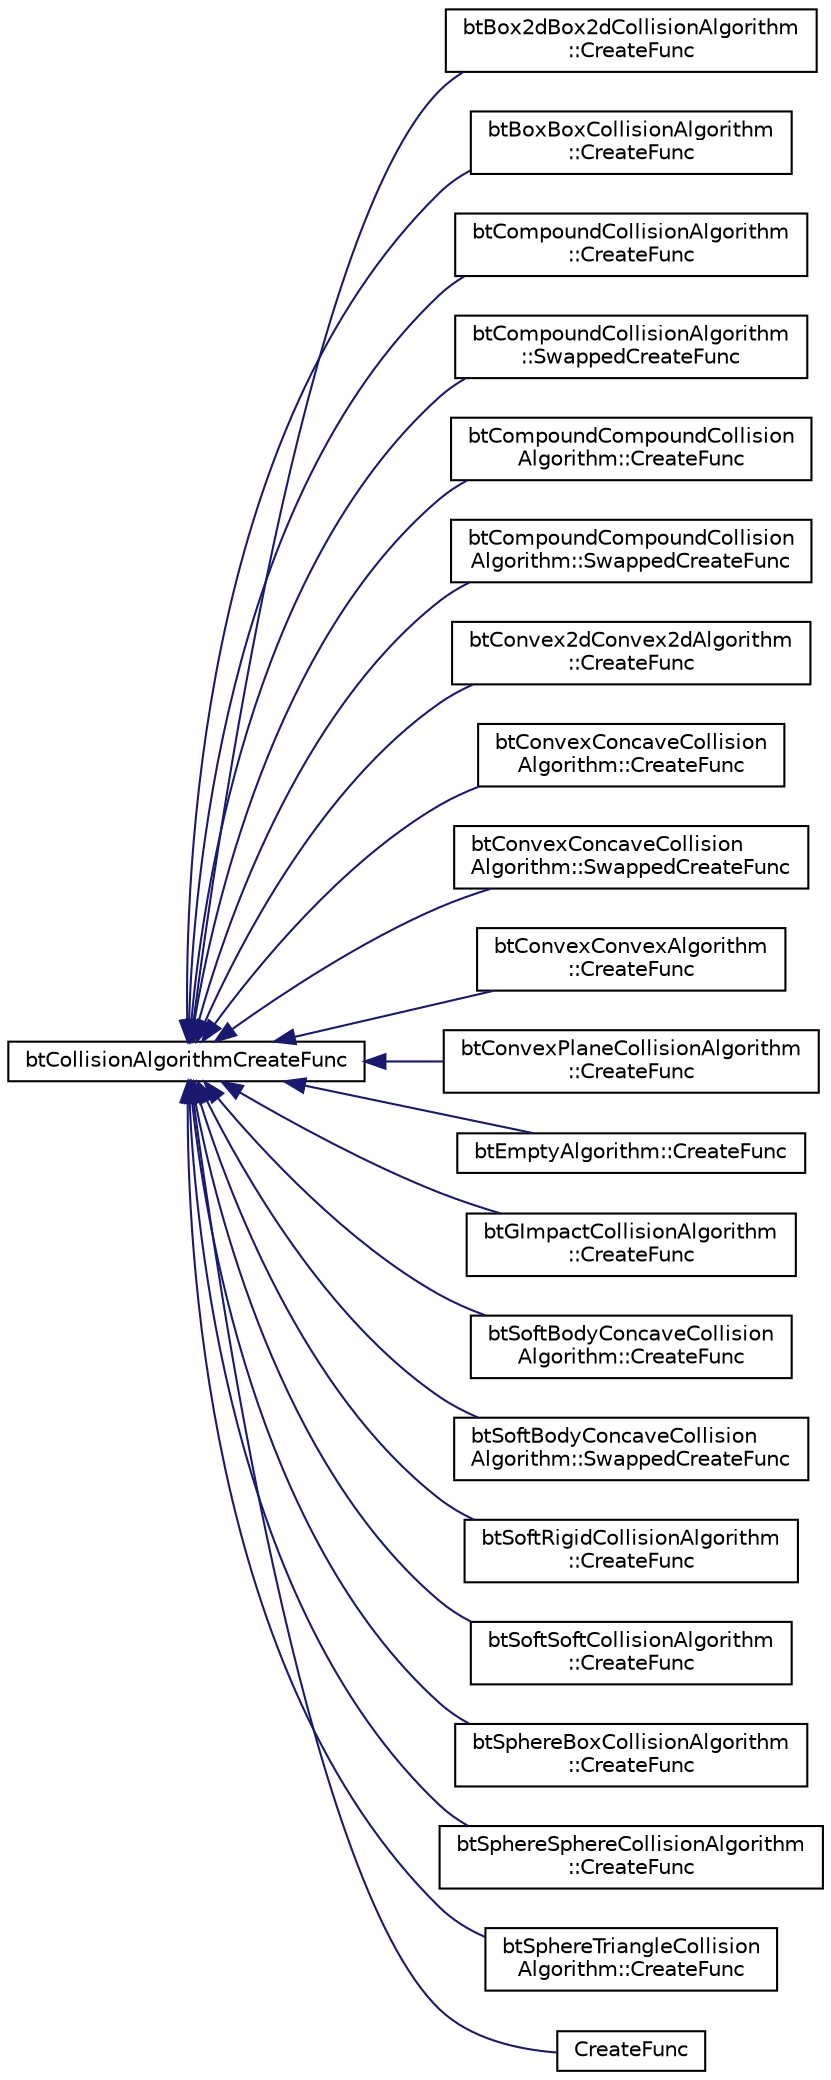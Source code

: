 digraph "Graphical Class Hierarchy"
{
  edge [fontname="Helvetica",fontsize="10",labelfontname="Helvetica",labelfontsize="10"];
  node [fontname="Helvetica",fontsize="10",shape=record];
  rankdir="LR";
  Node1 [label="btCollisionAlgorithmCreateFunc",height=0.2,width=0.4,color="black", fillcolor="white", style="filled",URL="$structbt_collision_algorithm_create_func.html",tooltip="Used by the btCollisionDispatcher to register and create instances for btCollisionAlgorithm. "];
  Node1 -> Node2 [dir="back",color="midnightblue",fontsize="10",style="solid",fontname="Helvetica"];
  Node2 [label="btBox2dBox2dCollisionAlgorithm\l::CreateFunc",height=0.2,width=0.4,color="black", fillcolor="white", style="filled",URL="$structbt_box2d_box2d_collision_algorithm_1_1_create_func.html"];
  Node1 -> Node3 [dir="back",color="midnightblue",fontsize="10",style="solid",fontname="Helvetica"];
  Node3 [label="btBoxBoxCollisionAlgorithm\l::CreateFunc",height=0.2,width=0.4,color="black", fillcolor="white", style="filled",URL="$structbt_box_box_collision_algorithm_1_1_create_func.html"];
  Node1 -> Node4 [dir="back",color="midnightblue",fontsize="10",style="solid",fontname="Helvetica"];
  Node4 [label="btCompoundCollisionAlgorithm\l::CreateFunc",height=0.2,width=0.4,color="black", fillcolor="white", style="filled",URL="$structbt_compound_collision_algorithm_1_1_create_func.html"];
  Node1 -> Node5 [dir="back",color="midnightblue",fontsize="10",style="solid",fontname="Helvetica"];
  Node5 [label="btCompoundCollisionAlgorithm\l::SwappedCreateFunc",height=0.2,width=0.4,color="black", fillcolor="white", style="filled",URL="$structbt_compound_collision_algorithm_1_1_swapped_create_func.html"];
  Node1 -> Node6 [dir="back",color="midnightblue",fontsize="10",style="solid",fontname="Helvetica"];
  Node6 [label="btCompoundCompoundCollision\lAlgorithm::CreateFunc",height=0.2,width=0.4,color="black", fillcolor="white", style="filled",URL="$structbt_compound_compound_collision_algorithm_1_1_create_func.html"];
  Node1 -> Node7 [dir="back",color="midnightblue",fontsize="10",style="solid",fontname="Helvetica"];
  Node7 [label="btCompoundCompoundCollision\lAlgorithm::SwappedCreateFunc",height=0.2,width=0.4,color="black", fillcolor="white", style="filled",URL="$structbt_compound_compound_collision_algorithm_1_1_swapped_create_func.html"];
  Node1 -> Node8 [dir="back",color="midnightblue",fontsize="10",style="solid",fontname="Helvetica"];
  Node8 [label="btConvex2dConvex2dAlgorithm\l::CreateFunc",height=0.2,width=0.4,color="black", fillcolor="white", style="filled",URL="$structbt_convex2d_convex2d_algorithm_1_1_create_func.html"];
  Node1 -> Node9 [dir="back",color="midnightblue",fontsize="10",style="solid",fontname="Helvetica"];
  Node9 [label="btConvexConcaveCollision\lAlgorithm::CreateFunc",height=0.2,width=0.4,color="black", fillcolor="white", style="filled",URL="$structbt_convex_concave_collision_algorithm_1_1_create_func.html"];
  Node1 -> Node10 [dir="back",color="midnightblue",fontsize="10",style="solid",fontname="Helvetica"];
  Node10 [label="btConvexConcaveCollision\lAlgorithm::SwappedCreateFunc",height=0.2,width=0.4,color="black", fillcolor="white", style="filled",URL="$structbt_convex_concave_collision_algorithm_1_1_swapped_create_func.html"];
  Node1 -> Node11 [dir="back",color="midnightblue",fontsize="10",style="solid",fontname="Helvetica"];
  Node11 [label="btConvexConvexAlgorithm\l::CreateFunc",height=0.2,width=0.4,color="black", fillcolor="white", style="filled",URL="$structbt_convex_convex_algorithm_1_1_create_func.html"];
  Node1 -> Node12 [dir="back",color="midnightblue",fontsize="10",style="solid",fontname="Helvetica"];
  Node12 [label="btConvexPlaneCollisionAlgorithm\l::CreateFunc",height=0.2,width=0.4,color="black", fillcolor="white", style="filled",URL="$structbt_convex_plane_collision_algorithm_1_1_create_func.html"];
  Node1 -> Node13 [dir="back",color="midnightblue",fontsize="10",style="solid",fontname="Helvetica"];
  Node13 [label="btEmptyAlgorithm::CreateFunc",height=0.2,width=0.4,color="black", fillcolor="white", style="filled",URL="$structbt_empty_algorithm_1_1_create_func.html"];
  Node1 -> Node14 [dir="back",color="midnightblue",fontsize="10",style="solid",fontname="Helvetica"];
  Node14 [label="btGImpactCollisionAlgorithm\l::CreateFunc",height=0.2,width=0.4,color="black", fillcolor="white", style="filled",URL="$structbt_g_impact_collision_algorithm_1_1_create_func.html"];
  Node1 -> Node15 [dir="back",color="midnightblue",fontsize="10",style="solid",fontname="Helvetica"];
  Node15 [label="btSoftBodyConcaveCollision\lAlgorithm::CreateFunc",height=0.2,width=0.4,color="black", fillcolor="white", style="filled",URL="$structbt_soft_body_concave_collision_algorithm_1_1_create_func.html"];
  Node1 -> Node16 [dir="back",color="midnightblue",fontsize="10",style="solid",fontname="Helvetica"];
  Node16 [label="btSoftBodyConcaveCollision\lAlgorithm::SwappedCreateFunc",height=0.2,width=0.4,color="black", fillcolor="white", style="filled",URL="$structbt_soft_body_concave_collision_algorithm_1_1_swapped_create_func.html"];
  Node1 -> Node17 [dir="back",color="midnightblue",fontsize="10",style="solid",fontname="Helvetica"];
  Node17 [label="btSoftRigidCollisionAlgorithm\l::CreateFunc",height=0.2,width=0.4,color="black", fillcolor="white", style="filled",URL="$structbt_soft_rigid_collision_algorithm_1_1_create_func.html"];
  Node1 -> Node18 [dir="back",color="midnightblue",fontsize="10",style="solid",fontname="Helvetica"];
  Node18 [label="btSoftSoftCollisionAlgorithm\l::CreateFunc",height=0.2,width=0.4,color="black", fillcolor="white", style="filled",URL="$structbt_soft_soft_collision_algorithm_1_1_create_func.html"];
  Node1 -> Node19 [dir="back",color="midnightblue",fontsize="10",style="solid",fontname="Helvetica"];
  Node19 [label="btSphereBoxCollisionAlgorithm\l::CreateFunc",height=0.2,width=0.4,color="black", fillcolor="white", style="filled",URL="$structbt_sphere_box_collision_algorithm_1_1_create_func.html"];
  Node1 -> Node20 [dir="back",color="midnightblue",fontsize="10",style="solid",fontname="Helvetica"];
  Node20 [label="btSphereSphereCollisionAlgorithm\l::CreateFunc",height=0.2,width=0.4,color="black", fillcolor="white", style="filled",URL="$structbt_sphere_sphere_collision_algorithm_1_1_create_func.html"];
  Node1 -> Node21 [dir="back",color="midnightblue",fontsize="10",style="solid",fontname="Helvetica"];
  Node21 [label="btSphereTriangleCollision\lAlgorithm::CreateFunc",height=0.2,width=0.4,color="black", fillcolor="white", style="filled",URL="$structbt_sphere_triangle_collision_algorithm_1_1_create_func.html"];
  Node1 -> Node22 [dir="back",color="midnightblue",fontsize="10",style="solid",fontname="Helvetica"];
  Node22 [label="CreateFunc",height=0.2,width=0.4,color="black", fillcolor="white", style="filled",URL="$struct_create_func.html"];
}
